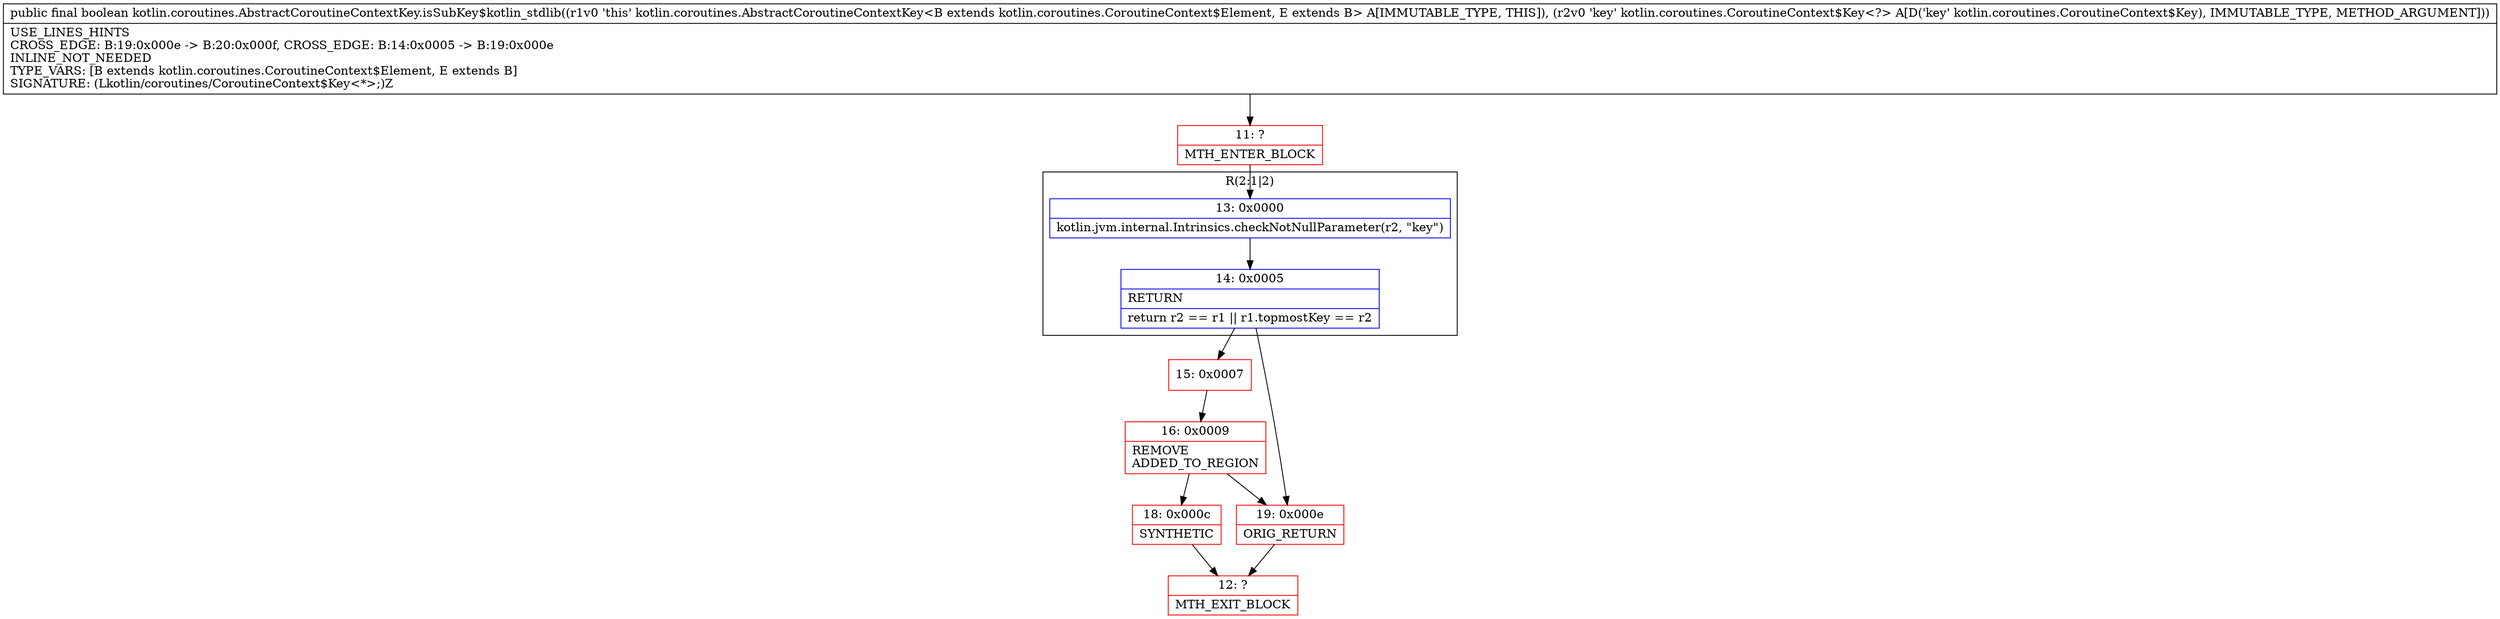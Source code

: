 digraph "CFG forkotlin.coroutines.AbstractCoroutineContextKey.isSubKey$kotlin_stdlib(Lkotlin\/coroutines\/CoroutineContext$Key;)Z" {
subgraph cluster_Region_1610021862 {
label = "R(2:1|2)";
node [shape=record,color=blue];
Node_13 [shape=record,label="{13\:\ 0x0000|kotlin.jvm.internal.Intrinsics.checkNotNullParameter(r2, \"key\")\l}"];
Node_14 [shape=record,label="{14\:\ 0x0005|RETURN\l|return r2 == r1 \|\| r1.topmostKey == r2\l}"];
}
Node_11 [shape=record,color=red,label="{11\:\ ?|MTH_ENTER_BLOCK\l}"];
Node_15 [shape=record,color=red,label="{15\:\ 0x0007}"];
Node_16 [shape=record,color=red,label="{16\:\ 0x0009|REMOVE\lADDED_TO_REGION\l}"];
Node_18 [shape=record,color=red,label="{18\:\ 0x000c|SYNTHETIC\l}"];
Node_12 [shape=record,color=red,label="{12\:\ ?|MTH_EXIT_BLOCK\l}"];
Node_19 [shape=record,color=red,label="{19\:\ 0x000e|ORIG_RETURN\l}"];
MethodNode[shape=record,label="{public final boolean kotlin.coroutines.AbstractCoroutineContextKey.isSubKey$kotlin_stdlib((r1v0 'this' kotlin.coroutines.AbstractCoroutineContextKey\<B extends kotlin.coroutines.CoroutineContext$Element, E extends B\> A[IMMUTABLE_TYPE, THIS]), (r2v0 'key' kotlin.coroutines.CoroutineContext$Key\<?\> A[D('key' kotlin.coroutines.CoroutineContext$Key), IMMUTABLE_TYPE, METHOD_ARGUMENT]))  | USE_LINES_HINTS\lCROSS_EDGE: B:19:0x000e \-\> B:20:0x000f, CROSS_EDGE: B:14:0x0005 \-\> B:19:0x000e\lINLINE_NOT_NEEDED\lTYPE_VARS: [B extends kotlin.coroutines.CoroutineContext$Element, E extends B]\lSIGNATURE: (Lkotlin\/coroutines\/CoroutineContext$Key\<*\>;)Z\l}"];
MethodNode -> Node_11;Node_13 -> Node_14;
Node_14 -> Node_15;
Node_14 -> Node_19;
Node_11 -> Node_13;
Node_15 -> Node_16;
Node_16 -> Node_18;
Node_16 -> Node_19;
Node_18 -> Node_12;
Node_19 -> Node_12;
}

